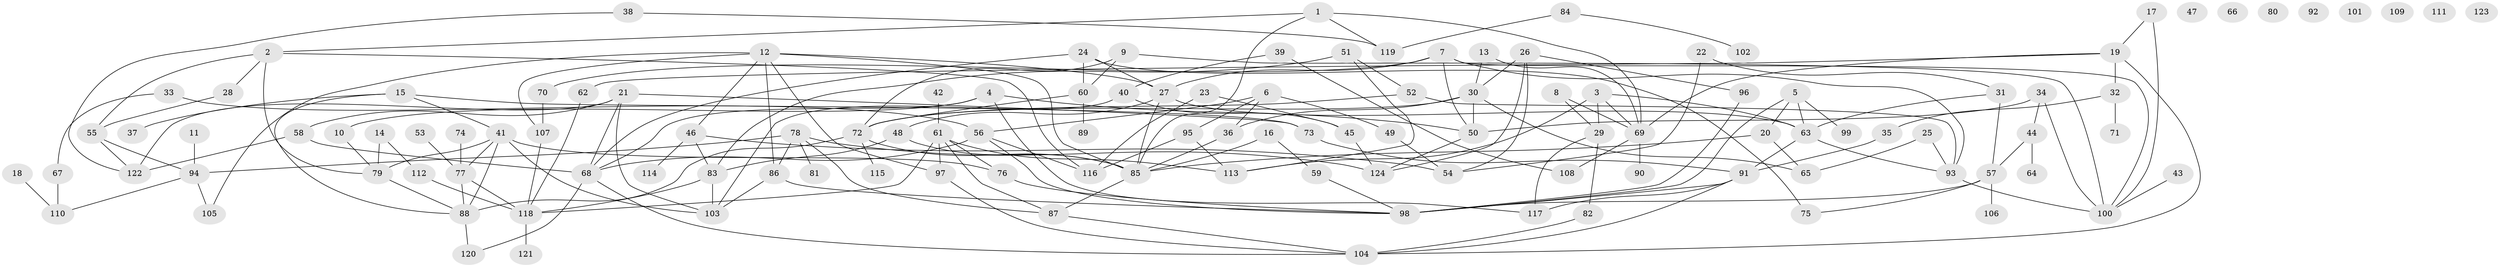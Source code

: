 // coarse degree distribution, {11: 0.06, 6: 0.06, 5: 0.08, 8: 0.04, 9: 0.04, 2: 0.2, 1: 0.16, 14: 0.02, 7: 0.06, 10: 0.04, 3: 0.08, 0: 0.16}
// Generated by graph-tools (version 1.1) at 2025/16/03/04/25 18:16:31]
// undirected, 124 vertices, 195 edges
graph export_dot {
graph [start="1"]
  node [color=gray90,style=filled];
  1;
  2;
  3;
  4;
  5;
  6;
  7;
  8;
  9;
  10;
  11;
  12;
  13;
  14;
  15;
  16;
  17;
  18;
  19;
  20;
  21;
  22;
  23;
  24;
  25;
  26;
  27;
  28;
  29;
  30;
  31;
  32;
  33;
  34;
  35;
  36;
  37;
  38;
  39;
  40;
  41;
  42;
  43;
  44;
  45;
  46;
  47;
  48;
  49;
  50;
  51;
  52;
  53;
  54;
  55;
  56;
  57;
  58;
  59;
  60;
  61;
  62;
  63;
  64;
  65;
  66;
  67;
  68;
  69;
  70;
  71;
  72;
  73;
  74;
  75;
  76;
  77;
  78;
  79;
  80;
  81;
  82;
  83;
  84;
  85;
  86;
  87;
  88;
  89;
  90;
  91;
  92;
  93;
  94;
  95;
  96;
  97;
  98;
  99;
  100;
  101;
  102;
  103;
  104;
  105;
  106;
  107;
  108;
  109;
  110;
  111;
  112;
  113;
  114;
  115;
  116;
  117;
  118;
  119;
  120;
  121;
  122;
  123;
  124;
  1 -- 2;
  1 -- 69;
  1 -- 85;
  1 -- 119;
  2 -- 28;
  2 -- 55;
  2 -- 79;
  2 -- 116;
  3 -- 29;
  3 -- 63;
  3 -- 69;
  3 -- 113;
  4 -- 10;
  4 -- 50;
  4 -- 68;
  4 -- 117;
  5 -- 20;
  5 -- 63;
  5 -- 98;
  5 -- 99;
  6 -- 36;
  6 -- 49;
  6 -- 56;
  6 -- 95;
  7 -- 27;
  7 -- 50;
  7 -- 70;
  7 -- 93;
  7 -- 100;
  8 -- 29;
  8 -- 69;
  9 -- 60;
  9 -- 72;
  9 -- 100;
  10 -- 79;
  11 -- 94;
  12 -- 27;
  12 -- 46;
  12 -- 85;
  12 -- 86;
  12 -- 97;
  12 -- 105;
  12 -- 107;
  13 -- 30;
  13 -- 69;
  14 -- 79;
  14 -- 112;
  15 -- 37;
  15 -- 41;
  15 -- 73;
  15 -- 88;
  16 -- 59;
  16 -- 85;
  17 -- 19;
  17 -- 100;
  18 -- 110;
  19 -- 32;
  19 -- 62;
  19 -- 69;
  19 -- 104;
  20 -- 65;
  20 -- 85;
  21 -- 58;
  21 -- 68;
  21 -- 73;
  21 -- 103;
  21 -- 122;
  22 -- 31;
  22 -- 54;
  23 -- 45;
  23 -- 116;
  24 -- 27;
  24 -- 60;
  24 -- 68;
  24 -- 75;
  25 -- 65;
  25 -- 93;
  26 -- 30;
  26 -- 54;
  26 -- 96;
  26 -- 124;
  27 -- 48;
  27 -- 63;
  27 -- 85;
  28 -- 55;
  29 -- 82;
  29 -- 117;
  30 -- 36;
  30 -- 50;
  30 -- 65;
  30 -- 72;
  31 -- 57;
  31 -- 63;
  32 -- 35;
  32 -- 71;
  33 -- 56;
  33 -- 67;
  34 -- 44;
  34 -- 50;
  34 -- 100;
  35 -- 91;
  36 -- 85;
  38 -- 119;
  38 -- 122;
  39 -- 40;
  39 -- 108;
  40 -- 45;
  40 -- 103;
  41 -- 76;
  41 -- 77;
  41 -- 79;
  41 -- 88;
  41 -- 103;
  42 -- 61;
  43 -- 100;
  44 -- 57;
  44 -- 64;
  45 -- 124;
  46 -- 54;
  46 -- 83;
  46 -- 114;
  48 -- 83;
  48 -- 85;
  49 -- 54;
  50 -- 124;
  51 -- 52;
  51 -- 83;
  51 -- 113;
  52 -- 72;
  52 -- 93;
  53 -- 77;
  55 -- 94;
  55 -- 122;
  56 -- 68;
  56 -- 98;
  56 -- 116;
  57 -- 75;
  57 -- 98;
  57 -- 106;
  58 -- 68;
  58 -- 122;
  59 -- 98;
  60 -- 72;
  60 -- 89;
  61 -- 76;
  61 -- 87;
  61 -- 97;
  61 -- 113;
  61 -- 118;
  62 -- 118;
  63 -- 91;
  63 -- 93;
  67 -- 110;
  68 -- 104;
  68 -- 120;
  69 -- 90;
  69 -- 108;
  70 -- 107;
  72 -- 85;
  72 -- 88;
  72 -- 115;
  73 -- 91;
  74 -- 77;
  76 -- 98;
  77 -- 88;
  77 -- 118;
  78 -- 81;
  78 -- 86;
  78 -- 87;
  78 -- 94;
  78 -- 124;
  79 -- 88;
  82 -- 104;
  83 -- 103;
  83 -- 118;
  84 -- 102;
  84 -- 119;
  85 -- 87;
  86 -- 98;
  86 -- 103;
  87 -- 104;
  88 -- 120;
  91 -- 98;
  91 -- 104;
  91 -- 117;
  93 -- 100;
  94 -- 105;
  94 -- 110;
  95 -- 113;
  95 -- 116;
  96 -- 98;
  97 -- 104;
  107 -- 118;
  112 -- 118;
  118 -- 121;
}
